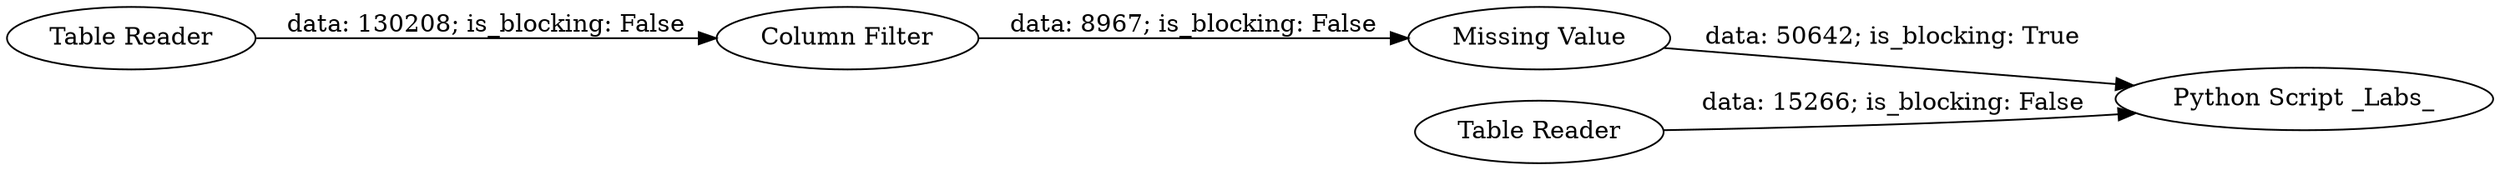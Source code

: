 digraph {
	"3713588897495544201_1" [label="Table Reader"]
	"3713588897495544201_1642" [label="Column Filter"]
	"3713588897495544201_1671" [label="Table Reader"]
	"3713588897495544201_1668" [label="Python Script _Labs_"]
	"3713588897495544201_1623" [label="Missing Value"]
	"3713588897495544201_1" -> "3713588897495544201_1642" [label="data: 130208; is_blocking: False"]
	"3713588897495544201_1623" -> "3713588897495544201_1668" [label="data: 50642; is_blocking: True"]
	"3713588897495544201_1642" -> "3713588897495544201_1623" [label="data: 8967; is_blocking: False"]
	"3713588897495544201_1671" -> "3713588897495544201_1668" [label="data: 15266; is_blocking: False"]
	rankdir=LR
}
